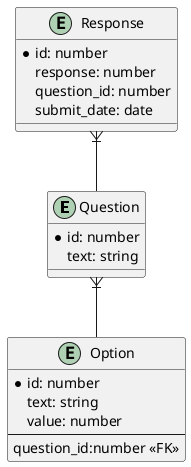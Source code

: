 @startuml
entity "Question" as question {
  *id: number
  text: string

}

entity "Option" as option {
  *id: number
  text: string
  value: number
  ---
  question_id:number <<FK>>
}

entity "Response" as response {
  *id: number
  response: number
  question_id: number
  submit_date: date
}
question }|-- option
response }|-- question
@enduml
